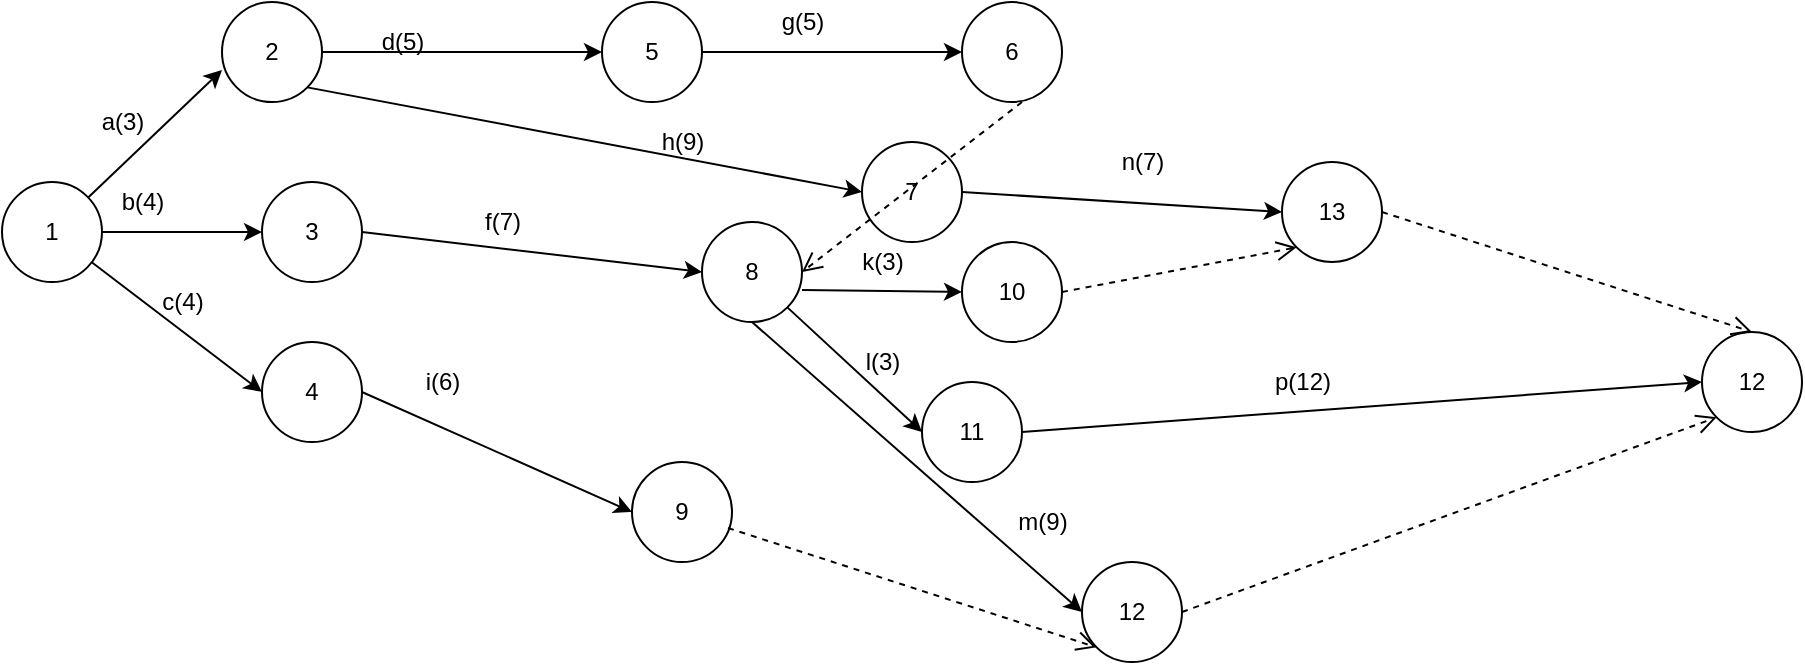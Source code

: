 <mxfile version="13.9.9" type="device"><diagram id="YZMBHaEhoeJ7d7mzG8jH" name="Page-1"><mxGraphModel dx="586" dy="534" grid="1" gridSize="10" guides="1" tooltips="1" connect="1" arrows="1" fold="1" page="1" pageScale="1" pageWidth="850" pageHeight="1100" math="0" shadow="0"><root><mxCell id="0"/><mxCell id="1" parent="0"/><mxCell id="CGl5YIF1xPCjM3AGf5bF-1" value="1" style="ellipse;whiteSpace=wrap;html=1;aspect=fixed;" vertex="1" parent="1"><mxGeometry x="40" y="90" width="50" height="50" as="geometry"/></mxCell><mxCell id="CGl5YIF1xPCjM3AGf5bF-2" value="2" style="ellipse;whiteSpace=wrap;html=1;aspect=fixed;" vertex="1" parent="1"><mxGeometry x="150" width="50" height="50" as="geometry"/></mxCell><mxCell id="CGl5YIF1xPCjM3AGf5bF-3" value="3" style="ellipse;whiteSpace=wrap;html=1;aspect=fixed;" vertex="1" parent="1"><mxGeometry x="170" y="90" width="50" height="50" as="geometry"/></mxCell><mxCell id="CGl5YIF1xPCjM3AGf5bF-4" value="4" style="ellipse;whiteSpace=wrap;html=1;aspect=fixed;" vertex="1" parent="1"><mxGeometry x="170" y="170" width="50" height="50" as="geometry"/></mxCell><mxCell id="CGl5YIF1xPCjM3AGf5bF-5" value="5" style="ellipse;whiteSpace=wrap;html=1;aspect=fixed;" vertex="1" parent="1"><mxGeometry x="340" width="50" height="50" as="geometry"/></mxCell><mxCell id="CGl5YIF1xPCjM3AGf5bF-7" value="" style="endArrow=classic;html=1;entryX=0;entryY=0.68;entryDx=0;entryDy=0;entryPerimeter=0;" edge="1" parent="1" source="CGl5YIF1xPCjM3AGf5bF-1" target="CGl5YIF1xPCjM3AGf5bF-2"><mxGeometry width="50" height="50" relative="1" as="geometry"><mxPoint x="65" y="69.289" as="sourcePoint"/><mxPoint x="65" y="19.289" as="targetPoint"/></mxGeometry></mxCell><mxCell id="CGl5YIF1xPCjM3AGf5bF-8" value="a(3)" style="text;html=1;align=center;verticalAlign=middle;resizable=0;points=[];autosize=1;" vertex="1" parent="1"><mxGeometry x="80" y="50" width="40" height="20" as="geometry"/></mxCell><mxCell id="CGl5YIF1xPCjM3AGf5bF-9" value="" style="endArrow=classic;html=1;exitX=1;exitY=0.5;exitDx=0;exitDy=0;entryX=0;entryY=0.5;entryDx=0;entryDy=0;" edge="1" parent="1" source="CGl5YIF1xPCjM3AGf5bF-1" target="CGl5YIF1xPCjM3AGf5bF-3"><mxGeometry width="50" height="50" relative="1" as="geometry"><mxPoint x="90" y="140" as="sourcePoint"/><mxPoint x="140" y="90" as="targetPoint"/></mxGeometry></mxCell><mxCell id="CGl5YIF1xPCjM3AGf5bF-10" value="b(4)" style="text;html=1;align=center;verticalAlign=middle;resizable=0;points=[];autosize=1;" vertex="1" parent="1"><mxGeometry x="90" y="90" width="40" height="20" as="geometry"/></mxCell><mxCell id="CGl5YIF1xPCjM3AGf5bF-11" value="" style="endArrow=classic;html=1;entryX=0;entryY=0.5;entryDx=0;entryDy=0;" edge="1" parent="1" source="CGl5YIF1xPCjM3AGf5bF-1" target="CGl5YIF1xPCjM3AGf5bF-4"><mxGeometry width="50" height="50" relative="1" as="geometry"><mxPoint x="65" y="190" as="sourcePoint"/><mxPoint x="65" y="210.711" as="targetPoint"/></mxGeometry></mxCell><mxCell id="CGl5YIF1xPCjM3AGf5bF-12" value="c(4)" style="text;html=1;align=center;verticalAlign=middle;resizable=0;points=[];autosize=1;" vertex="1" parent="1"><mxGeometry x="110" y="140" width="40" height="20" as="geometry"/></mxCell><mxCell id="CGl5YIF1xPCjM3AGf5bF-13" value="" style="endArrow=classic;html=1;exitX=1;exitY=0.5;exitDx=0;exitDy=0;entryX=0;entryY=0.5;entryDx=0;entryDy=0;" edge="1" parent="1" source="CGl5YIF1xPCjM3AGf5bF-2" target="CGl5YIF1xPCjM3AGf5bF-5"><mxGeometry width="50" height="50" relative="1" as="geometry"><mxPoint x="200" y="50" as="sourcePoint"/><mxPoint x="250" as="targetPoint"/></mxGeometry></mxCell><mxCell id="CGl5YIF1xPCjM3AGf5bF-14" value="d(5)" style="text;html=1;align=center;verticalAlign=middle;resizable=0;points=[];autosize=1;" vertex="1" parent="1"><mxGeometry x="220" y="10" width="40" height="20" as="geometry"/></mxCell><mxCell id="CGl5YIF1xPCjM3AGf5bF-15" value="6" style="ellipse;whiteSpace=wrap;html=1;aspect=fixed;" vertex="1" parent="1"><mxGeometry x="520" width="50" height="50" as="geometry"/></mxCell><mxCell id="CGl5YIF1xPCjM3AGf5bF-16" value="" style="endArrow=classic;html=1;exitX=1;exitY=0.5;exitDx=0;exitDy=0;" edge="1" parent="1" source="CGl5YIF1xPCjM3AGf5bF-5"><mxGeometry width="50" height="50" relative="1" as="geometry"><mxPoint x="200" y="25" as="sourcePoint"/><mxPoint x="520" y="25" as="targetPoint"/><Array as="points"><mxPoint x="520" y="25"/></Array></mxGeometry></mxCell><mxCell id="CGl5YIF1xPCjM3AGf5bF-17" value="g(5)" style="text;html=1;align=center;verticalAlign=middle;resizable=0;points=[];autosize=1;" vertex="1" parent="1"><mxGeometry x="420" width="40" height="20" as="geometry"/></mxCell><mxCell id="CGl5YIF1xPCjM3AGf5bF-18" value="7" style="ellipse;whiteSpace=wrap;html=1;aspect=fixed;" vertex="1" parent="1"><mxGeometry x="470" y="70" width="50" height="50" as="geometry"/></mxCell><mxCell id="CGl5YIF1xPCjM3AGf5bF-19" value="" style="endArrow=classic;html=1;exitX=1;exitY=1;exitDx=0;exitDy=0;entryX=0;entryY=0.5;entryDx=0;entryDy=0;" edge="1" parent="1" source="CGl5YIF1xPCjM3AGf5bF-2" target="CGl5YIF1xPCjM3AGf5bF-18"><mxGeometry width="50" height="50" relative="1" as="geometry"><mxPoint x="420" y="120" as="sourcePoint"/><mxPoint x="470" y="70" as="targetPoint"/></mxGeometry></mxCell><mxCell id="CGl5YIF1xPCjM3AGf5bF-20" value="h(9)" style="text;html=1;align=center;verticalAlign=middle;resizable=0;points=[];autosize=1;" vertex="1" parent="1"><mxGeometry x="360" y="60" width="40" height="20" as="geometry"/></mxCell><mxCell id="CGl5YIF1xPCjM3AGf5bF-21" value="8" style="ellipse;whiteSpace=wrap;html=1;aspect=fixed;" vertex="1" parent="1"><mxGeometry x="390" y="110" width="50" height="50" as="geometry"/></mxCell><mxCell id="CGl5YIF1xPCjM3AGf5bF-22" value="" style="endArrow=classic;html=1;exitX=1;exitY=0.5;exitDx=0;exitDy=0;entryX=0;entryY=0.5;entryDx=0;entryDy=0;" edge="1" parent="1" source="CGl5YIF1xPCjM3AGf5bF-3" target="CGl5YIF1xPCjM3AGf5bF-21"><mxGeometry width="50" height="50" relative="1" as="geometry"><mxPoint x="260" y="150" as="sourcePoint"/><mxPoint x="310" y="100" as="targetPoint"/></mxGeometry></mxCell><mxCell id="CGl5YIF1xPCjM3AGf5bF-23" value="f(7)" style="text;html=1;align=center;verticalAlign=middle;resizable=0;points=[];autosize=1;" vertex="1" parent="1"><mxGeometry x="275" y="100" width="30" height="20" as="geometry"/></mxCell><mxCell id="CGl5YIF1xPCjM3AGf5bF-24" value="9" style="ellipse;whiteSpace=wrap;html=1;aspect=fixed;" vertex="1" parent="1"><mxGeometry x="355" y="230" width="50" height="50" as="geometry"/></mxCell><mxCell id="CGl5YIF1xPCjM3AGf5bF-25" value="" style="endArrow=classic;html=1;exitX=1;exitY=0.5;exitDx=0;exitDy=0;entryX=0;entryY=0.5;entryDx=0;entryDy=0;" edge="1" parent="1" source="CGl5YIF1xPCjM3AGf5bF-4" target="CGl5YIF1xPCjM3AGf5bF-24"><mxGeometry width="50" height="50" relative="1" as="geometry"><mxPoint x="250" y="240" as="sourcePoint"/><mxPoint x="300" y="190" as="targetPoint"/></mxGeometry></mxCell><mxCell id="CGl5YIF1xPCjM3AGf5bF-26" value="i(6)" style="text;html=1;align=center;verticalAlign=middle;resizable=0;points=[];autosize=1;" vertex="1" parent="1"><mxGeometry x="245" y="180" width="30" height="20" as="geometry"/></mxCell><mxCell id="CGl5YIF1xPCjM3AGf5bF-27" value="" style="html=1;verticalAlign=bottom;endArrow=open;dashed=1;endSize=8;entryX=1;entryY=0.5;entryDx=0;entryDy=0;" edge="1" parent="1" target="CGl5YIF1xPCjM3AGf5bF-21"><mxGeometry relative="1" as="geometry"><mxPoint x="550" y="50" as="sourcePoint"/><mxPoint x="470" y="50" as="targetPoint"/></mxGeometry></mxCell><mxCell id="CGl5YIF1xPCjM3AGf5bF-28" value="10" style="ellipse;whiteSpace=wrap;html=1;aspect=fixed;" vertex="1" parent="1"><mxGeometry x="520" y="120" width="50" height="50" as="geometry"/></mxCell><mxCell id="CGl5YIF1xPCjM3AGf5bF-29" value="" style="endArrow=classic;html=1;exitX=1;exitY=0.68;exitDx=0;exitDy=0;exitPerimeter=0;entryX=0;entryY=0.5;entryDx=0;entryDy=0;" edge="1" parent="1" source="CGl5YIF1xPCjM3AGf5bF-21" target="CGl5YIF1xPCjM3AGf5bF-28"><mxGeometry width="50" height="50" relative="1" as="geometry"><mxPoint x="450" y="220" as="sourcePoint"/><mxPoint x="500" y="170" as="targetPoint"/></mxGeometry></mxCell><mxCell id="CGl5YIF1xPCjM3AGf5bF-30" value="k(3)" style="text;html=1;align=center;verticalAlign=middle;resizable=0;points=[];autosize=1;" vertex="1" parent="1"><mxGeometry x="460" y="120" width="40" height="20" as="geometry"/></mxCell><mxCell id="CGl5YIF1xPCjM3AGf5bF-31" value="11" style="ellipse;whiteSpace=wrap;html=1;aspect=fixed;" vertex="1" parent="1"><mxGeometry x="500" y="190" width="50" height="50" as="geometry"/></mxCell><mxCell id="CGl5YIF1xPCjM3AGf5bF-32" value="" style="endArrow=classic;html=1;exitX=1;exitY=1;exitDx=0;exitDy=0;entryX=0;entryY=0.5;entryDx=0;entryDy=0;" edge="1" parent="1" source="CGl5YIF1xPCjM3AGf5bF-21" target="CGl5YIF1xPCjM3AGf5bF-31"><mxGeometry width="50" height="50" relative="1" as="geometry"><mxPoint x="440" y="210" as="sourcePoint"/><mxPoint x="490" y="160" as="targetPoint"/></mxGeometry></mxCell><mxCell id="CGl5YIF1xPCjM3AGf5bF-33" value="l(3)" style="text;html=1;align=center;verticalAlign=middle;resizable=0;points=[];autosize=1;" vertex="1" parent="1"><mxGeometry x="465" y="170" width="30" height="20" as="geometry"/></mxCell><mxCell id="CGl5YIF1xPCjM3AGf5bF-34" value="12" style="ellipse;whiteSpace=wrap;html=1;aspect=fixed;" vertex="1" parent="1"><mxGeometry x="580" y="280" width="50" height="50" as="geometry"/></mxCell><mxCell id="CGl5YIF1xPCjM3AGf5bF-35" value="" style="endArrow=classic;html=1;exitX=0.5;exitY=1;exitDx=0;exitDy=0;entryX=0;entryY=0.5;entryDx=0;entryDy=0;" edge="1" parent="1" source="CGl5YIF1xPCjM3AGf5bF-21" target="CGl5YIF1xPCjM3AGf5bF-34"><mxGeometry width="50" height="50" relative="1" as="geometry"><mxPoint x="480" y="300" as="sourcePoint"/><mxPoint x="530" y="250" as="targetPoint"/></mxGeometry></mxCell><mxCell id="CGl5YIF1xPCjM3AGf5bF-36" value="m(9)" style="text;html=1;align=center;verticalAlign=middle;resizable=0;points=[];autosize=1;" vertex="1" parent="1"><mxGeometry x="540" y="250" width="40" height="20" as="geometry"/></mxCell><mxCell id="CGl5YIF1xPCjM3AGf5bF-37" value="" style="html=1;verticalAlign=bottom;endArrow=open;dashed=1;endSize=8;entryX=0;entryY=1;entryDx=0;entryDy=0;exitX=0.96;exitY=0.66;exitDx=0;exitDy=0;exitPerimeter=0;" edge="1" parent="1" source="CGl5YIF1xPCjM3AGf5bF-24" target="CGl5YIF1xPCjM3AGf5bF-34"><mxGeometry relative="1" as="geometry"><mxPoint x="500" y="340" as="sourcePoint"/><mxPoint x="420" y="340" as="targetPoint"/></mxGeometry></mxCell><mxCell id="CGl5YIF1xPCjM3AGf5bF-38" value="13" style="ellipse;whiteSpace=wrap;html=1;aspect=fixed;" vertex="1" parent="1"><mxGeometry x="680" y="80" width="50" height="50" as="geometry"/></mxCell><mxCell id="CGl5YIF1xPCjM3AGf5bF-39" value="" style="endArrow=classic;html=1;exitX=1;exitY=0.5;exitDx=0;exitDy=0;entryX=0;entryY=0.5;entryDx=0;entryDy=0;" edge="1" parent="1" source="CGl5YIF1xPCjM3AGf5bF-18" target="CGl5YIF1xPCjM3AGf5bF-38"><mxGeometry width="50" height="50" relative="1" as="geometry"><mxPoint x="580" y="120" as="sourcePoint"/><mxPoint x="630" y="70" as="targetPoint"/></mxGeometry></mxCell><mxCell id="CGl5YIF1xPCjM3AGf5bF-40" value="n(7)" style="text;html=1;align=center;verticalAlign=middle;resizable=0;points=[];autosize=1;" vertex="1" parent="1"><mxGeometry x="590" y="70" width="40" height="20" as="geometry"/></mxCell><mxCell id="CGl5YIF1xPCjM3AGf5bF-41" value="" style="html=1;verticalAlign=bottom;endArrow=open;dashed=1;endSize=8;entryX=0;entryY=1;entryDx=0;entryDy=0;exitX=1;exitY=0.5;exitDx=0;exitDy=0;" edge="1" parent="1" source="CGl5YIF1xPCjM3AGf5bF-28" target="CGl5YIF1xPCjM3AGf5bF-38"><mxGeometry relative="1" as="geometry"><mxPoint x="413" y="273" as="sourcePoint"/><mxPoint x="597.322" y="332.678" as="targetPoint"/></mxGeometry></mxCell><mxCell id="CGl5YIF1xPCjM3AGf5bF-43" value="12" style="ellipse;whiteSpace=wrap;html=1;aspect=fixed;" vertex="1" parent="1"><mxGeometry x="890" y="165" width="50" height="50" as="geometry"/></mxCell><mxCell id="CGl5YIF1xPCjM3AGf5bF-44" value="" style="endArrow=classic;html=1;exitX=1;exitY=0.5;exitDx=0;exitDy=0;entryX=0;entryY=0.5;entryDx=0;entryDy=0;" edge="1" parent="1" source="CGl5YIF1xPCjM3AGf5bF-31" target="CGl5YIF1xPCjM3AGf5bF-43"><mxGeometry width="50" height="50" relative="1" as="geometry"><mxPoint x="610" y="230" as="sourcePoint"/><mxPoint x="660" y="180" as="targetPoint"/></mxGeometry></mxCell><mxCell id="CGl5YIF1xPCjM3AGf5bF-45" value="p(12)&lt;span style=&quot;color: rgba(0 , 0 , 0 , 0) ; font-family: monospace ; font-size: 0px&quot;&gt;%3CmxGraphModel%3E%3Croot%3E%3CmxCell%20id%3D%220%22%2F%3E%3CmxCell%20id%3D%221%22%20parent%3D%220%22%2F%3E%3CmxCell%20id%3D%222%22%20value%3D%22%22%20style%3D%22html%3D1%3BverticalAlign%3Dbottom%3BendArrow%3Dopen%3Bdashed%3D1%3BendSize%3D8%3BentryX%3D0%3BentryY%3D1%3BentryDx%3D0%3BentryDy%3D0%3BexitX%3D0.96%3BexitY%3D0.66%3BexitDx%3D0%3BexitDy%3D0%3BexitPerimeter%3D0%3B%22%20edge%3D%221%22%20parent%3D%221%22%3E%3CmxGeometry%20relative%3D%221%22%20as%3D%22geometry%22%3E%3CmxPoint%20x%3D%22403%22%20y%3D%22263%22%20as%3D%22sourcePoint%22%2F%3E%3CmxPoint%20x%3D%22587.322%22%20y%3D%22322.678%22%20as%3D%22targetPoint%22%2F%3E%3C%2FmxGeometry%3E%3C%2FmxCell%3E%3C%2Froot%3E%3C%2FmxGraphModel%3E&lt;/span&gt;" style="text;html=1;align=center;verticalAlign=middle;resizable=0;points=[];autosize=1;" vertex="1" parent="1"><mxGeometry x="670" y="180" width="40" height="20" as="geometry"/></mxCell><mxCell id="CGl5YIF1xPCjM3AGf5bF-46" value="" style="html=1;verticalAlign=bottom;endArrow=open;dashed=1;endSize=8;entryX=0.5;entryY=0;entryDx=0;entryDy=0;exitX=1;exitY=0.5;exitDx=0;exitDy=0;" edge="1" parent="1" source="CGl5YIF1xPCjM3AGf5bF-38" target="CGl5YIF1xPCjM3AGf5bF-43"><mxGeometry relative="1" as="geometry"><mxPoint x="423" y="283" as="sourcePoint"/><mxPoint x="607.322" y="342.678" as="targetPoint"/></mxGeometry></mxCell><mxCell id="CGl5YIF1xPCjM3AGf5bF-47" value="" style="html=1;verticalAlign=bottom;endArrow=open;dashed=1;endSize=8;entryX=0;entryY=1;entryDx=0;entryDy=0;exitX=1;exitY=0.5;exitDx=0;exitDy=0;" edge="1" parent="1" source="CGl5YIF1xPCjM3AGf5bF-34" target="CGl5YIF1xPCjM3AGf5bF-43"><mxGeometry relative="1" as="geometry"><mxPoint x="433" y="293" as="sourcePoint"/><mxPoint x="617.322" y="352.678" as="targetPoint"/></mxGeometry></mxCell></root></mxGraphModel></diagram></mxfile>